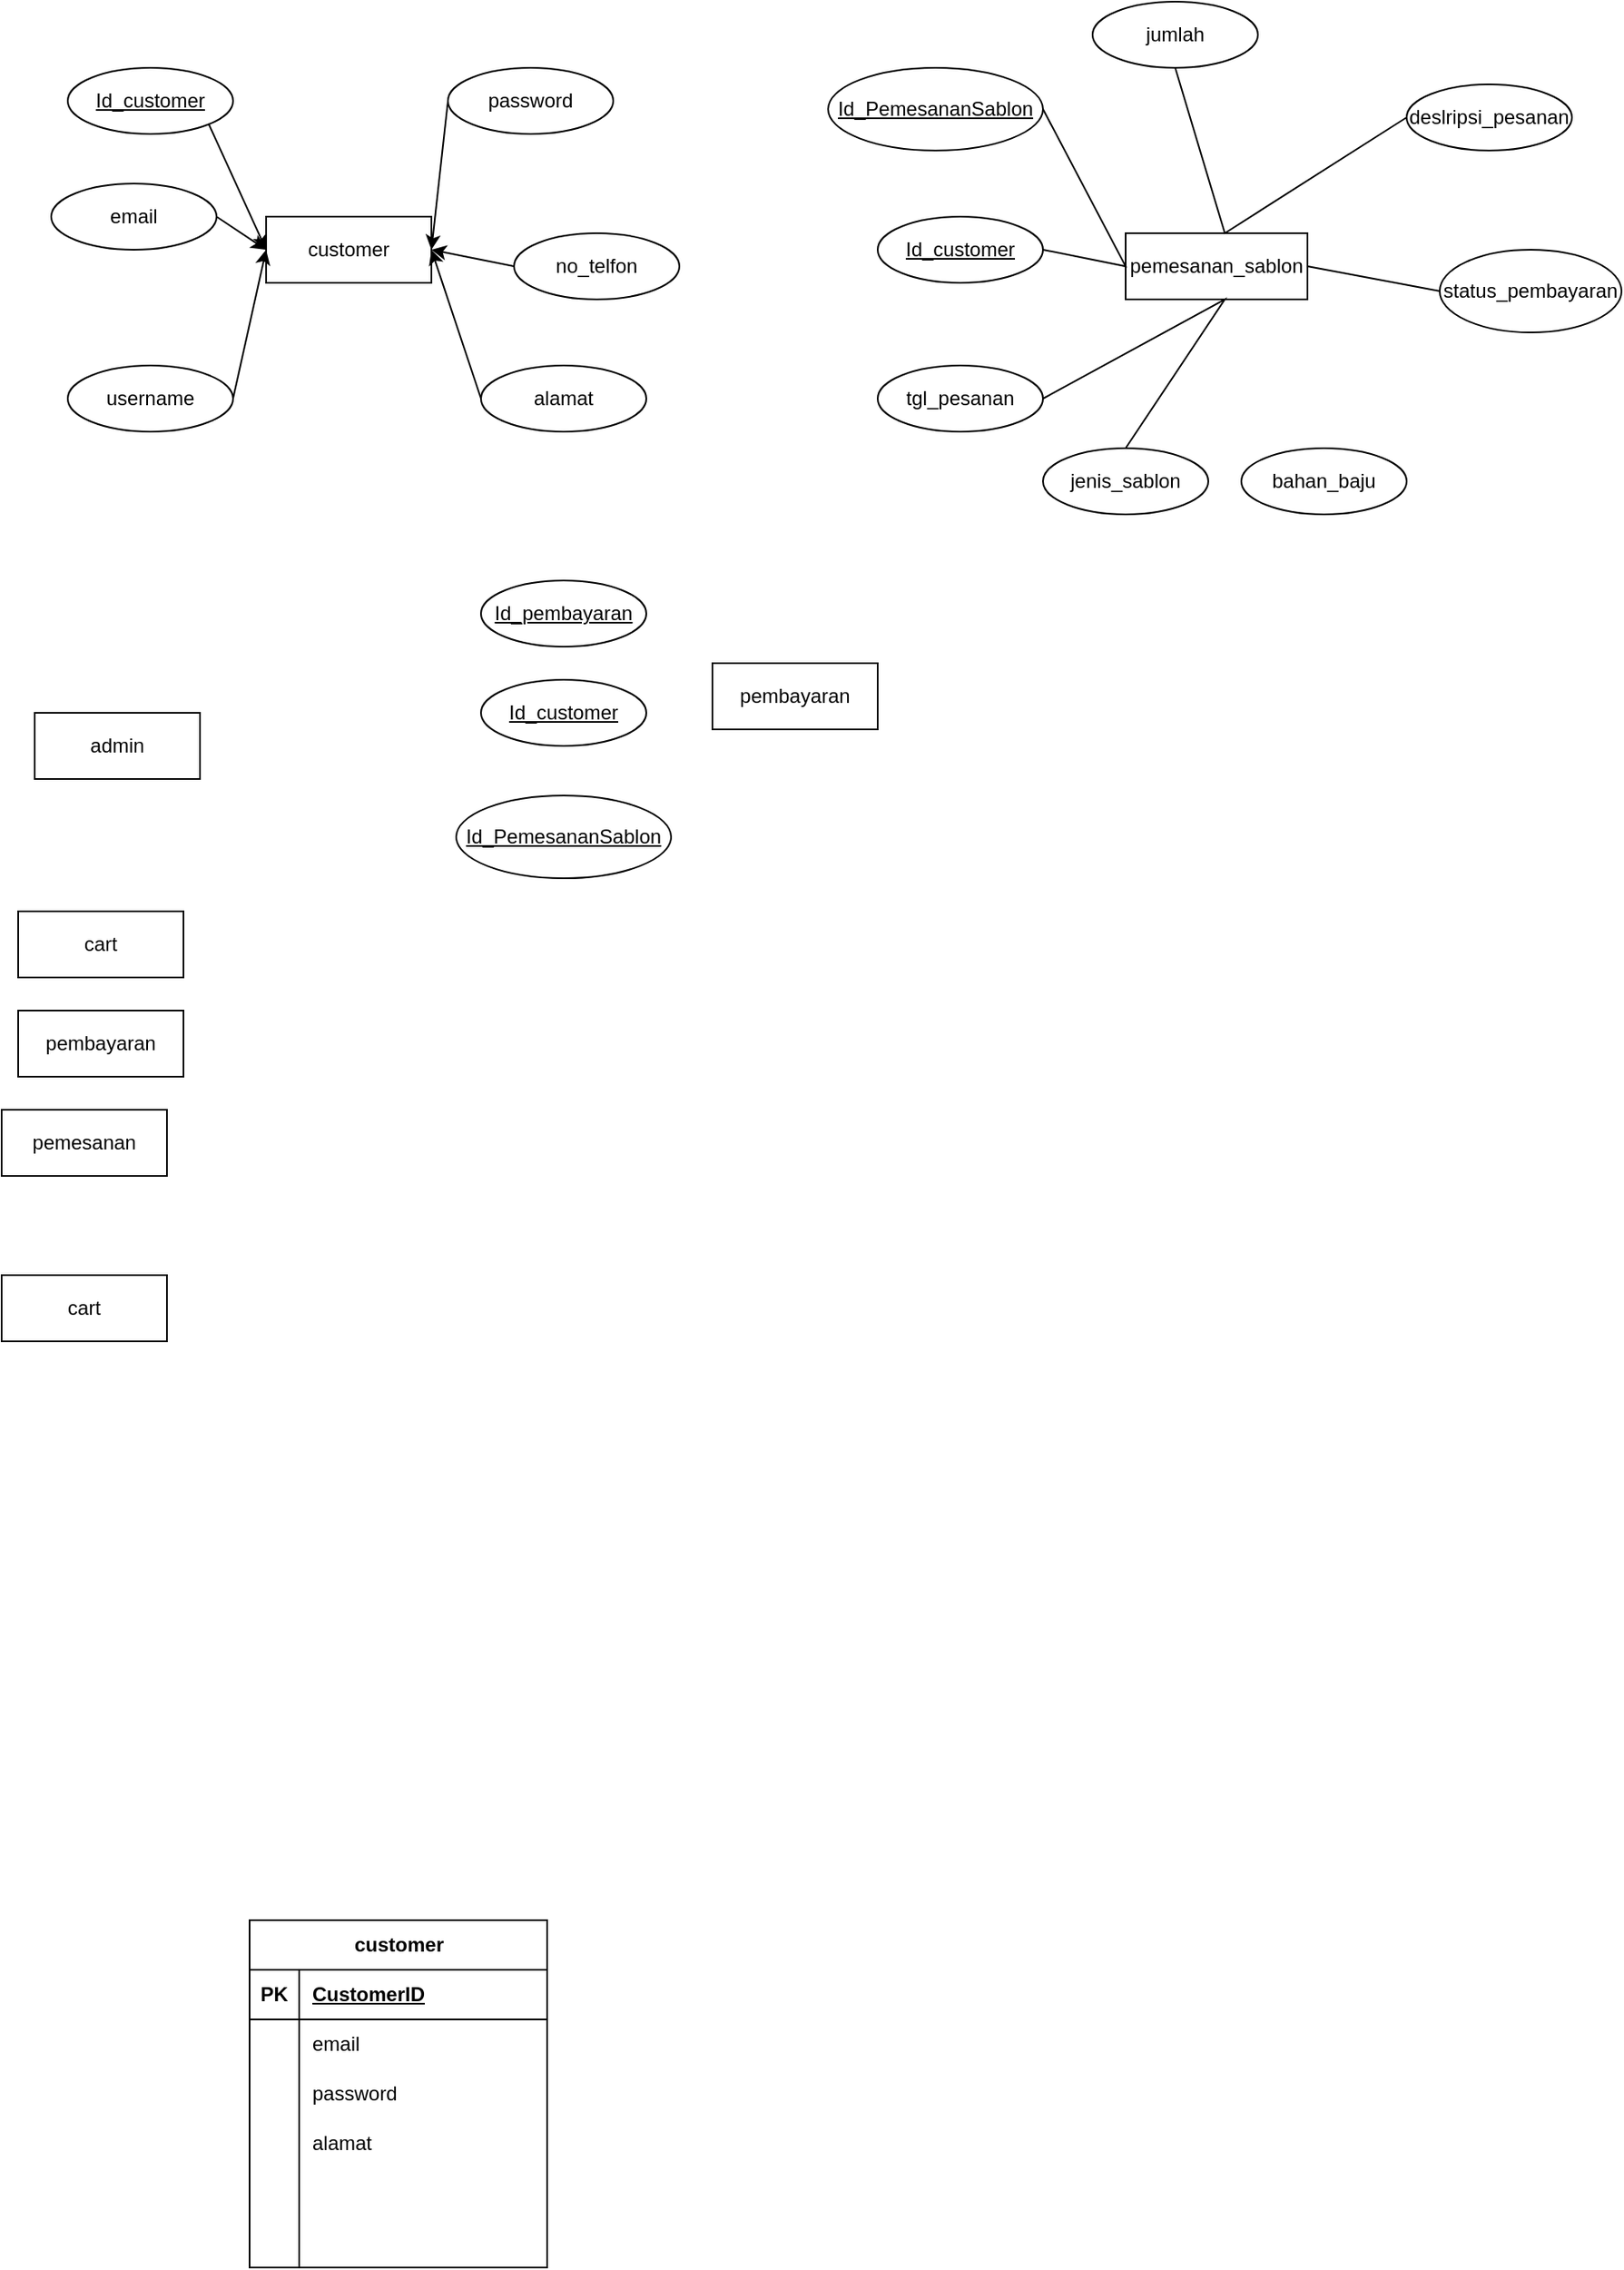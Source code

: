 <mxfile version="21.1.1" type="github">
  <diagram id="R2lEEEUBdFMjLlhIrx00" name="Page-1">
    <mxGraphModel dx="1730" dy="444" grid="1" gridSize="10" guides="1" tooltips="1" connect="1" arrows="1" fold="1" page="1" pageScale="1" pageWidth="850" pageHeight="1100" math="0" shadow="0" extFonts="Permanent Marker^https://fonts.googleapis.com/css?family=Permanent+Marker">
      <root>
        <mxCell id="0" />
        <mxCell id="1" parent="0" />
        <mxCell id="5mV2cB9xephwo2F0kHvx-2" value="customer&lt;br&gt;" style="whiteSpace=wrap;html=1;align=center;" parent="1" vertex="1">
          <mxGeometry x="150" y="140" width="100" height="40" as="geometry" />
        </mxCell>
        <mxCell id="5mV2cB9xephwo2F0kHvx-3" value="admin" style="whiteSpace=wrap;html=1;align=center;" parent="1" vertex="1">
          <mxGeometry x="10" y="440" width="100" height="40" as="geometry" />
        </mxCell>
        <mxCell id="5mV2cB9xephwo2F0kHvx-5" value="pemesanan" style="whiteSpace=wrap;html=1;align=center;" parent="1" vertex="1">
          <mxGeometry x="-10" y="680" width="100" height="40" as="geometry" />
        </mxCell>
        <mxCell id="5mV2cB9xephwo2F0kHvx-6" value="pemesanan_sablon" style="whiteSpace=wrap;html=1;align=center;" parent="1" vertex="1">
          <mxGeometry x="670" y="150" width="110" height="40" as="geometry" />
        </mxCell>
        <mxCell id="5mV2cB9xephwo2F0kHvx-7" value="pembayaran" style="whiteSpace=wrap;html=1;align=center;" parent="1" vertex="1">
          <mxGeometry x="420" y="410" width="100" height="40" as="geometry" />
        </mxCell>
        <mxCell id="5mV2cB9xephwo2F0kHvx-8" value="pembayaran" style="whiteSpace=wrap;html=1;align=center;" parent="1" vertex="1">
          <mxGeometry y="620" width="100" height="40" as="geometry" />
        </mxCell>
        <mxCell id="5mV2cB9xephwo2F0kHvx-9" value="cart" style="whiteSpace=wrap;html=1;align=center;" parent="1" vertex="1">
          <mxGeometry x="-10" y="780" width="100" height="40" as="geometry" />
        </mxCell>
        <mxCell id="5mV2cB9xephwo2F0kHvx-10" value="cart" style="whiteSpace=wrap;html=1;align=center;" parent="1" vertex="1">
          <mxGeometry y="560" width="100" height="40" as="geometry" />
        </mxCell>
        <mxCell id="WgaGpkO2jQIKQM-egrKY-1" value="customer" style="shape=table;startSize=30;container=1;collapsible=1;childLayout=tableLayout;fixedRows=1;rowLines=0;fontStyle=1;align=center;resizeLast=1;html=1;" parent="1" vertex="1">
          <mxGeometry x="140" y="1170" width="180" height="210" as="geometry" />
        </mxCell>
        <mxCell id="WgaGpkO2jQIKQM-egrKY-2" value="" style="shape=tableRow;horizontal=0;startSize=0;swimlaneHead=0;swimlaneBody=0;fillColor=none;collapsible=0;dropTarget=0;points=[[0,0.5],[1,0.5]];portConstraint=eastwest;top=0;left=0;right=0;bottom=1;" parent="WgaGpkO2jQIKQM-egrKY-1" vertex="1">
          <mxGeometry y="30" width="180" height="30" as="geometry" />
        </mxCell>
        <mxCell id="WgaGpkO2jQIKQM-egrKY-3" value="PK" style="shape=partialRectangle;connectable=0;fillColor=none;top=0;left=0;bottom=0;right=0;fontStyle=1;overflow=hidden;whiteSpace=wrap;html=1;" parent="WgaGpkO2jQIKQM-egrKY-2" vertex="1">
          <mxGeometry width="30" height="30" as="geometry">
            <mxRectangle width="30" height="30" as="alternateBounds" />
          </mxGeometry>
        </mxCell>
        <mxCell id="WgaGpkO2jQIKQM-egrKY-4" value="CustomerID" style="shape=partialRectangle;connectable=0;fillColor=none;top=0;left=0;bottom=0;right=0;align=left;spacingLeft=6;fontStyle=5;overflow=hidden;whiteSpace=wrap;html=1;" parent="WgaGpkO2jQIKQM-egrKY-2" vertex="1">
          <mxGeometry x="30" width="150" height="30" as="geometry">
            <mxRectangle width="150" height="30" as="alternateBounds" />
          </mxGeometry>
        </mxCell>
        <mxCell id="WgaGpkO2jQIKQM-egrKY-5" value="" style="shape=tableRow;horizontal=0;startSize=0;swimlaneHead=0;swimlaneBody=0;fillColor=none;collapsible=0;dropTarget=0;points=[[0,0.5],[1,0.5]];portConstraint=eastwest;top=0;left=0;right=0;bottom=0;" parent="WgaGpkO2jQIKQM-egrKY-1" vertex="1">
          <mxGeometry y="60" width="180" height="30" as="geometry" />
        </mxCell>
        <mxCell id="WgaGpkO2jQIKQM-egrKY-6" value="" style="shape=partialRectangle;connectable=0;fillColor=none;top=0;left=0;bottom=0;right=0;editable=1;overflow=hidden;whiteSpace=wrap;html=1;" parent="WgaGpkO2jQIKQM-egrKY-5" vertex="1">
          <mxGeometry width="30" height="30" as="geometry">
            <mxRectangle width="30" height="30" as="alternateBounds" />
          </mxGeometry>
        </mxCell>
        <mxCell id="WgaGpkO2jQIKQM-egrKY-7" value="email" style="shape=partialRectangle;connectable=0;fillColor=none;top=0;left=0;bottom=0;right=0;align=left;spacingLeft=6;overflow=hidden;whiteSpace=wrap;html=1;" parent="WgaGpkO2jQIKQM-egrKY-5" vertex="1">
          <mxGeometry x="30" width="150" height="30" as="geometry">
            <mxRectangle width="150" height="30" as="alternateBounds" />
          </mxGeometry>
        </mxCell>
        <mxCell id="WgaGpkO2jQIKQM-egrKY-8" value="" style="shape=tableRow;horizontal=0;startSize=0;swimlaneHead=0;swimlaneBody=0;fillColor=none;collapsible=0;dropTarget=0;points=[[0,0.5],[1,0.5]];portConstraint=eastwest;top=0;left=0;right=0;bottom=0;" parent="WgaGpkO2jQIKQM-egrKY-1" vertex="1">
          <mxGeometry y="90" width="180" height="30" as="geometry" />
        </mxCell>
        <mxCell id="WgaGpkO2jQIKQM-egrKY-9" value="" style="shape=partialRectangle;connectable=0;fillColor=none;top=0;left=0;bottom=0;right=0;editable=1;overflow=hidden;whiteSpace=wrap;html=1;" parent="WgaGpkO2jQIKQM-egrKY-8" vertex="1">
          <mxGeometry width="30" height="30" as="geometry">
            <mxRectangle width="30" height="30" as="alternateBounds" />
          </mxGeometry>
        </mxCell>
        <mxCell id="WgaGpkO2jQIKQM-egrKY-10" value="password" style="shape=partialRectangle;connectable=0;fillColor=none;top=0;left=0;bottom=0;right=0;align=left;spacingLeft=6;overflow=hidden;whiteSpace=wrap;html=1;" parent="WgaGpkO2jQIKQM-egrKY-8" vertex="1">
          <mxGeometry x="30" width="150" height="30" as="geometry">
            <mxRectangle width="150" height="30" as="alternateBounds" />
          </mxGeometry>
        </mxCell>
        <mxCell id="WgaGpkO2jQIKQM-egrKY-11" value="" style="shape=tableRow;horizontal=0;startSize=0;swimlaneHead=0;swimlaneBody=0;fillColor=none;collapsible=0;dropTarget=0;points=[[0,0.5],[1,0.5]];portConstraint=eastwest;top=0;left=0;right=0;bottom=0;" parent="WgaGpkO2jQIKQM-egrKY-1" vertex="1">
          <mxGeometry y="120" width="180" height="30" as="geometry" />
        </mxCell>
        <mxCell id="WgaGpkO2jQIKQM-egrKY-12" value="" style="shape=partialRectangle;connectable=0;fillColor=none;top=0;left=0;bottom=0;right=0;editable=1;overflow=hidden;whiteSpace=wrap;html=1;" parent="WgaGpkO2jQIKQM-egrKY-11" vertex="1">
          <mxGeometry width="30" height="30" as="geometry">
            <mxRectangle width="30" height="30" as="alternateBounds" />
          </mxGeometry>
        </mxCell>
        <mxCell id="WgaGpkO2jQIKQM-egrKY-13" value="alamat" style="shape=partialRectangle;connectable=0;fillColor=none;top=0;left=0;bottom=0;right=0;align=left;spacingLeft=6;overflow=hidden;whiteSpace=wrap;html=1;" parent="WgaGpkO2jQIKQM-egrKY-11" vertex="1">
          <mxGeometry x="30" width="150" height="30" as="geometry">
            <mxRectangle width="150" height="30" as="alternateBounds" />
          </mxGeometry>
        </mxCell>
        <mxCell id="WgaGpkO2jQIKQM-egrKY-30" style="shape=tableRow;horizontal=0;startSize=0;swimlaneHead=0;swimlaneBody=0;fillColor=none;collapsible=0;dropTarget=0;points=[[0,0.5],[1,0.5]];portConstraint=eastwest;top=0;left=0;right=0;bottom=0;" parent="WgaGpkO2jQIKQM-egrKY-1" vertex="1">
          <mxGeometry y="150" width="180" height="30" as="geometry" />
        </mxCell>
        <mxCell id="WgaGpkO2jQIKQM-egrKY-31" style="shape=partialRectangle;connectable=0;fillColor=none;top=0;left=0;bottom=0;right=0;editable=1;overflow=hidden;whiteSpace=wrap;html=1;" parent="WgaGpkO2jQIKQM-egrKY-30" vertex="1">
          <mxGeometry width="30" height="30" as="geometry">
            <mxRectangle width="30" height="30" as="alternateBounds" />
          </mxGeometry>
        </mxCell>
        <mxCell id="WgaGpkO2jQIKQM-egrKY-32" style="shape=partialRectangle;connectable=0;fillColor=none;top=0;left=0;bottom=0;right=0;align=left;spacingLeft=6;overflow=hidden;whiteSpace=wrap;html=1;" parent="WgaGpkO2jQIKQM-egrKY-30" vertex="1">
          <mxGeometry x="30" width="150" height="30" as="geometry">
            <mxRectangle width="150" height="30" as="alternateBounds" />
          </mxGeometry>
        </mxCell>
        <mxCell id="WgaGpkO2jQIKQM-egrKY-33" style="shape=tableRow;horizontal=0;startSize=0;swimlaneHead=0;swimlaneBody=0;fillColor=none;collapsible=0;dropTarget=0;points=[[0,0.5],[1,0.5]];portConstraint=eastwest;top=0;left=0;right=0;bottom=0;" parent="WgaGpkO2jQIKQM-egrKY-1" vertex="1">
          <mxGeometry y="180" width="180" height="30" as="geometry" />
        </mxCell>
        <mxCell id="WgaGpkO2jQIKQM-egrKY-34" style="shape=partialRectangle;connectable=0;fillColor=none;top=0;left=0;bottom=0;right=0;editable=1;overflow=hidden;whiteSpace=wrap;html=1;" parent="WgaGpkO2jQIKQM-egrKY-33" vertex="1">
          <mxGeometry width="30" height="30" as="geometry">
            <mxRectangle width="30" height="30" as="alternateBounds" />
          </mxGeometry>
        </mxCell>
        <mxCell id="WgaGpkO2jQIKQM-egrKY-35" style="shape=partialRectangle;connectable=0;fillColor=none;top=0;left=0;bottom=0;right=0;align=left;spacingLeft=6;overflow=hidden;whiteSpace=wrap;html=1;" parent="WgaGpkO2jQIKQM-egrKY-33" vertex="1">
          <mxGeometry x="30" width="150" height="30" as="geometry">
            <mxRectangle width="150" height="30" as="alternateBounds" />
          </mxGeometry>
        </mxCell>
        <mxCell id="6rPEh_bnvKrcq9A52BbG-6" style="rounded=0;orthogonalLoop=1;jettySize=auto;html=1;exitX=1;exitY=1;exitDx=0;exitDy=0;entryX=0;entryY=0.5;entryDx=0;entryDy=0;" parent="1" source="YTI3r-vrlZ_UczR5QLay-1" target="5mV2cB9xephwo2F0kHvx-2" edge="1">
          <mxGeometry relative="1" as="geometry" />
        </mxCell>
        <mxCell id="YTI3r-vrlZ_UczR5QLay-1" value="Id_customer" style="ellipse;whiteSpace=wrap;html=1;align=center;fontStyle=4;" parent="1" vertex="1">
          <mxGeometry x="30" y="50" width="100" height="40" as="geometry" />
        </mxCell>
        <mxCell id="6rPEh_bnvKrcq9A52BbG-8" style="rounded=0;orthogonalLoop=1;jettySize=auto;html=1;exitX=1;exitY=0.5;exitDx=0;exitDy=0;entryX=0;entryY=0.5;entryDx=0;entryDy=0;" parent="1" source="YTI3r-vrlZ_UczR5QLay-3" target="5mV2cB9xephwo2F0kHvx-2" edge="1">
          <mxGeometry relative="1" as="geometry" />
        </mxCell>
        <mxCell id="YTI3r-vrlZ_UczR5QLay-3" value="username" style="ellipse;whiteSpace=wrap;html=1;align=center;" parent="1" vertex="1">
          <mxGeometry x="30" y="230" width="100" height="40" as="geometry" />
        </mxCell>
        <mxCell id="6rPEh_bnvKrcq9A52BbG-7" style="rounded=0;orthogonalLoop=1;jettySize=auto;html=1;exitX=1;exitY=0.5;exitDx=0;exitDy=0;entryX=0;entryY=0.5;entryDx=0;entryDy=0;" parent="1" source="YTI3r-vrlZ_UczR5QLay-4" target="5mV2cB9xephwo2F0kHvx-2" edge="1">
          <mxGeometry relative="1" as="geometry" />
        </mxCell>
        <mxCell id="YTI3r-vrlZ_UczR5QLay-4" value="email" style="ellipse;whiteSpace=wrap;html=1;align=center;" parent="1" vertex="1">
          <mxGeometry x="20" y="120" width="100" height="40" as="geometry" />
        </mxCell>
        <mxCell id="6rPEh_bnvKrcq9A52BbG-9" style="rounded=0;orthogonalLoop=1;jettySize=auto;html=1;exitX=0;exitY=0.5;exitDx=0;exitDy=0;entryX=1;entryY=0.5;entryDx=0;entryDy=0;" parent="1" source="YTI3r-vrlZ_UczR5QLay-5" target="5mV2cB9xephwo2F0kHvx-2" edge="1">
          <mxGeometry relative="1" as="geometry" />
        </mxCell>
        <mxCell id="YTI3r-vrlZ_UczR5QLay-5" value="password" style="ellipse;whiteSpace=wrap;html=1;align=center;" parent="1" vertex="1">
          <mxGeometry x="260" y="50" width="100" height="40" as="geometry" />
        </mxCell>
        <mxCell id="6rPEh_bnvKrcq9A52BbG-11" style="rounded=0;orthogonalLoop=1;jettySize=auto;html=1;exitX=0;exitY=0.5;exitDx=0;exitDy=0;entryX=1;entryY=0.5;entryDx=0;entryDy=0;" parent="1" source="YTI3r-vrlZ_UczR5QLay-6" target="5mV2cB9xephwo2F0kHvx-2" edge="1">
          <mxGeometry relative="1" as="geometry" />
        </mxCell>
        <mxCell id="YTI3r-vrlZ_UczR5QLay-6" value="alamat" style="ellipse;whiteSpace=wrap;html=1;align=center;" parent="1" vertex="1">
          <mxGeometry x="280" y="230" width="100" height="40" as="geometry" />
        </mxCell>
        <mxCell id="6rPEh_bnvKrcq9A52BbG-10" style="rounded=0;orthogonalLoop=1;jettySize=auto;html=1;exitX=0;exitY=0.5;exitDx=0;exitDy=0;" parent="1" source="YTI3r-vrlZ_UczR5QLay-7" edge="1">
          <mxGeometry relative="1" as="geometry">
            <mxPoint x="250.0" y="160.0" as="targetPoint" />
          </mxGeometry>
        </mxCell>
        <mxCell id="YTI3r-vrlZ_UczR5QLay-7" value="no_telfon" style="ellipse;whiteSpace=wrap;html=1;align=center;" parent="1" vertex="1">
          <mxGeometry x="300" y="150" width="100" height="40" as="geometry" />
        </mxCell>
        <mxCell id="YTI3r-vrlZ_UczR5QLay-8" value="Id_PemesananSablon" style="ellipse;whiteSpace=wrap;html=1;align=center;fontStyle=4;" parent="1" vertex="1">
          <mxGeometry x="490" y="50" width="130" height="50" as="geometry" />
        </mxCell>
        <mxCell id="YTI3r-vrlZ_UczR5QLay-9" value="tgl_pesanan" style="ellipse;whiteSpace=wrap;html=1;align=center;" parent="1" vertex="1">
          <mxGeometry x="520" y="230" width="100" height="40" as="geometry" />
        </mxCell>
        <mxCell id="0i90_Ah9qwGSS9QuldRk-4" value="jenis_sablon" style="ellipse;whiteSpace=wrap;html=1;align=center;" parent="1" vertex="1">
          <mxGeometry x="620" y="280" width="100" height="40" as="geometry" />
        </mxCell>
        <mxCell id="0i90_Ah9qwGSS9QuldRk-5" value="jumlah" style="ellipse;whiteSpace=wrap;html=1;align=center;" parent="1" vertex="1">
          <mxGeometry x="650" y="10" width="100" height="40" as="geometry" />
        </mxCell>
        <mxCell id="0i90_Ah9qwGSS9QuldRk-6" value="deslripsi_pesanan" style="ellipse;whiteSpace=wrap;html=1;align=center;" parent="1" vertex="1">
          <mxGeometry x="840" y="60" width="100" height="40" as="geometry" />
        </mxCell>
        <mxCell id="ONWFa-ybsfFDMQkK8CN--2" value="" style="endArrow=none;html=1;rounded=0;entryX=1;entryY=0.5;entryDx=0;entryDy=0;exitX=1;exitY=0.5;exitDx=0;exitDy=0;" edge="1" parent="1" target="YTI3r-vrlZ_UczR5QLay-8">
          <mxGeometry relative="1" as="geometry">
            <mxPoint x="620.0" y="160" as="sourcePoint" />
            <mxPoint x="570" y="170" as="targetPoint" />
            <Array as="points">
              <mxPoint x="670" y="170" />
            </Array>
          </mxGeometry>
        </mxCell>
        <mxCell id="ONWFa-ybsfFDMQkK8CN--3" value="Id_customer" style="ellipse;whiteSpace=wrap;html=1;align=center;fontStyle=4;" vertex="1" parent="1">
          <mxGeometry x="520" y="140" width="100" height="40" as="geometry" />
        </mxCell>
        <mxCell id="ONWFa-ybsfFDMQkK8CN--4" value="" style="endArrow=none;html=1;rounded=0;entryX=1;entryY=0.5;entryDx=0;entryDy=0;exitX=0.5;exitY=0;exitDx=0;exitDy=0;" edge="1" parent="1" source="0i90_Ah9qwGSS9QuldRk-4" target="YTI3r-vrlZ_UczR5QLay-9">
          <mxGeometry relative="1" as="geometry">
            <mxPoint x="330" y="170" as="sourcePoint" />
            <mxPoint x="490" y="170" as="targetPoint" />
            <Array as="points">
              <mxPoint x="730" y="190" />
            </Array>
          </mxGeometry>
        </mxCell>
        <mxCell id="ONWFa-ybsfFDMQkK8CN--5" value="" style="endArrow=none;html=1;rounded=0;exitX=0.5;exitY=1;exitDx=0;exitDy=0;entryX=0;entryY=0.5;entryDx=0;entryDy=0;" edge="1" parent="1" source="0i90_Ah9qwGSS9QuldRk-5" target="0i90_Ah9qwGSS9QuldRk-6">
          <mxGeometry relative="1" as="geometry">
            <mxPoint x="670" y="170" as="sourcePoint" />
            <mxPoint x="830" y="90" as="targetPoint" />
            <Array as="points">
              <mxPoint x="730" y="150" />
            </Array>
          </mxGeometry>
        </mxCell>
        <mxCell id="ONWFa-ybsfFDMQkK8CN--6" value="Id_customer" style="ellipse;whiteSpace=wrap;html=1;align=center;fontStyle=4;" vertex="1" parent="1">
          <mxGeometry x="280" y="420" width="100" height="40" as="geometry" />
        </mxCell>
        <mxCell id="ONWFa-ybsfFDMQkK8CN--7" value="Id_pembayaran" style="ellipse;whiteSpace=wrap;html=1;align=center;fontStyle=4;" vertex="1" parent="1">
          <mxGeometry x="280" y="360" width="100" height="40" as="geometry" />
        </mxCell>
        <mxCell id="ONWFa-ybsfFDMQkK8CN--8" value="status_pembayaran" style="ellipse;whiteSpace=wrap;html=1;align=center;" vertex="1" parent="1">
          <mxGeometry x="860" y="160" width="110" height="50" as="geometry" />
        </mxCell>
        <mxCell id="ONWFa-ybsfFDMQkK8CN--9" value="" style="endArrow=none;html=1;rounded=0;entryX=0;entryY=0.5;entryDx=0;entryDy=0;exitX=1;exitY=0.5;exitDx=0;exitDy=0;" edge="1" parent="1" source="5mV2cB9xephwo2F0kHvx-6" target="ONWFa-ybsfFDMQkK8CN--8">
          <mxGeometry relative="1" as="geometry">
            <mxPoint x="800" y="180" as="sourcePoint" />
            <mxPoint x="690" y="190" as="targetPoint" />
          </mxGeometry>
        </mxCell>
        <mxCell id="ONWFa-ybsfFDMQkK8CN--10" value="bahan_baju" style="ellipse;whiteSpace=wrap;html=1;align=center;" vertex="1" parent="1">
          <mxGeometry x="740" y="280" width="100" height="40" as="geometry" />
        </mxCell>
        <mxCell id="ONWFa-ybsfFDMQkK8CN--11" value="Id_PemesananSablon" style="ellipse;whiteSpace=wrap;html=1;align=center;fontStyle=4;" vertex="1" parent="1">
          <mxGeometry x="265" y="490" width="130" height="50" as="geometry" />
        </mxCell>
      </root>
    </mxGraphModel>
  </diagram>
</mxfile>
